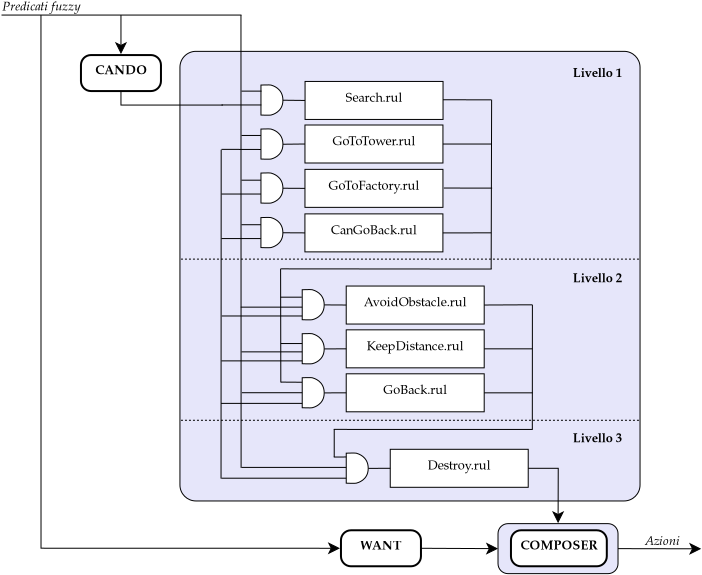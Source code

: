 <?xml version="1.0" encoding="UTF-8"?>
<dia:diagram xmlns:dia="http://www.lysator.liu.se/~alla/dia/">
  <dia:layer name="Background" visible="true" active="true">
    <dia:object type="Standard - Box" version="0" id="O0">
      <dia:attribute name="obj_pos">
        <dia:point val="29.853,34.429"/>
      </dia:attribute>
      <dia:attribute name="obj_bb">
        <dia:rectangle val="29.828,34.404;35.878,36.954"/>
      </dia:attribute>
      <dia:attribute name="elem_corner">
        <dia:point val="29.853,34.429"/>
      </dia:attribute>
      <dia:attribute name="elem_width">
        <dia:real val="6"/>
      </dia:attribute>
      <dia:attribute name="elem_height">
        <dia:real val="2.5"/>
      </dia:attribute>
      <dia:attribute name="border_width">
        <dia:real val="0.05"/>
      </dia:attribute>
      <dia:attribute name="inner_color">
        <dia:color val="#e6e6fa"/>
      </dia:attribute>
      <dia:attribute name="show_background">
        <dia:boolean val="true"/>
      </dia:attribute>
      <dia:attribute name="corner_radius">
        <dia:real val="0.5"/>
      </dia:attribute>
    </dia:object>
    <dia:object type="Standard - Box" version="0" id="O1">
      <dia:attribute name="obj_pos">
        <dia:point val="13.949,10.814"/>
      </dia:attribute>
      <dia:attribute name="obj_bb">
        <dia:rectangle val="13.924,10.789;36.98,33.32"/>
      </dia:attribute>
      <dia:attribute name="elem_corner">
        <dia:point val="13.949,10.814"/>
      </dia:attribute>
      <dia:attribute name="elem_width">
        <dia:real val="23.005"/>
      </dia:attribute>
      <dia:attribute name="elem_height">
        <dia:real val="22.481"/>
      </dia:attribute>
      <dia:attribute name="border_width">
        <dia:real val="0.05"/>
      </dia:attribute>
      <dia:attribute name="inner_color">
        <dia:color val="#e6e6fa"/>
      </dia:attribute>
      <dia:attribute name="show_background">
        <dia:boolean val="true"/>
      </dia:attribute>
      <dia:attribute name="corner_radius">
        <dia:real val="0.8"/>
      </dia:attribute>
    </dia:object>
    <dia:object type="UML - State" version="0" id="O2">
      <dia:attribute name="obj_pos">
        <dia:point val="9,11"/>
      </dia:attribute>
      <dia:attribute name="obj_bb">
        <dia:rectangle val="8.95,10.95;13.05,12.85"/>
      </dia:attribute>
      <dia:attribute name="meta">
        <dia:composite type="dict"/>
      </dia:attribute>
      <dia:attribute name="elem_corner">
        <dia:point val="9,11"/>
      </dia:attribute>
      <dia:attribute name="elem_width">
        <dia:real val="4"/>
      </dia:attribute>
      <dia:attribute name="elem_height">
        <dia:real val="1.8"/>
      </dia:attribute>
      <dia:attribute name="line_colour">
        <dia:color val="#000000"/>
      </dia:attribute>
      <dia:attribute name="fill_colour">
        <dia:color val="#ffffff"/>
      </dia:attribute>
      <dia:attribute name="text">
        <dia:composite type="text">
          <dia:attribute name="string">
            <dia:string>#CANDO#</dia:string>
          </dia:attribute>
          <dia:attribute name="font">
            <dia:font family="URW Palladio L" style="80" name="Courier"/>
          </dia:attribute>
          <dia:attribute name="height">
            <dia:real val="0.8"/>
          </dia:attribute>
          <dia:attribute name="pos">
            <dia:point val="11,12.137"/>
          </dia:attribute>
          <dia:attribute name="color">
            <dia:color val="#000000"/>
          </dia:attribute>
          <dia:attribute name="alignment">
            <dia:enum val="1"/>
          </dia:attribute>
        </dia:composite>
      </dia:attribute>
      <dia:attribute name="entry_action">
        <dia:string>##</dia:string>
      </dia:attribute>
      <dia:attribute name="do_action">
        <dia:string>##</dia:string>
      </dia:attribute>
      <dia:attribute name="exit_action">
        <dia:string>##</dia:string>
      </dia:attribute>
    </dia:object>
    <dia:object type="UML - State" version="0" id="O3">
      <dia:attribute name="obj_pos">
        <dia:point val="22,34.761"/>
      </dia:attribute>
      <dia:attribute name="obj_bb">
        <dia:rectangle val="21.95,34.711;26.05,36.611"/>
      </dia:attribute>
      <dia:attribute name="meta">
        <dia:composite type="dict"/>
      </dia:attribute>
      <dia:attribute name="elem_corner">
        <dia:point val="22,34.761"/>
      </dia:attribute>
      <dia:attribute name="elem_width">
        <dia:real val="4"/>
      </dia:attribute>
      <dia:attribute name="elem_height">
        <dia:real val="1.8"/>
      </dia:attribute>
      <dia:attribute name="line_colour">
        <dia:color val="#000000"/>
      </dia:attribute>
      <dia:attribute name="fill_colour">
        <dia:color val="#ffffff"/>
      </dia:attribute>
      <dia:attribute name="text">
        <dia:composite type="text">
          <dia:attribute name="string">
            <dia:string>#WANT#</dia:string>
          </dia:attribute>
          <dia:attribute name="font">
            <dia:font family="URW Palladio L" style="80" name="Courier"/>
          </dia:attribute>
          <dia:attribute name="height">
            <dia:real val="0.8"/>
          </dia:attribute>
          <dia:attribute name="pos">
            <dia:point val="24,35.898"/>
          </dia:attribute>
          <dia:attribute name="color">
            <dia:color val="#000000"/>
          </dia:attribute>
          <dia:attribute name="alignment">
            <dia:enum val="1"/>
          </dia:attribute>
        </dia:composite>
      </dia:attribute>
      <dia:attribute name="entry_action">
        <dia:string>##</dia:string>
      </dia:attribute>
      <dia:attribute name="do_action">
        <dia:string>##</dia:string>
      </dia:attribute>
      <dia:attribute name="exit_action">
        <dia:string>##</dia:string>
      </dia:attribute>
    </dia:object>
    <dia:object type="Standard - Text" version="1" id="O4">
      <dia:attribute name="obj_pos">
        <dia:point val="17.9,4.25"/>
      </dia:attribute>
      <dia:attribute name="obj_bb">
        <dia:rectangle val="17.9,3.655;17.9,4.4"/>
      </dia:attribute>
      <dia:attribute name="text">
        <dia:composite type="text">
          <dia:attribute name="string">
            <dia:string>##</dia:string>
          </dia:attribute>
          <dia:attribute name="font">
            <dia:font family="sans" style="0" name="Helvetica"/>
          </dia:attribute>
          <dia:attribute name="height">
            <dia:real val="0.8"/>
          </dia:attribute>
          <dia:attribute name="pos">
            <dia:point val="17.9,4.25"/>
          </dia:attribute>
          <dia:attribute name="color">
            <dia:color val="#000000"/>
          </dia:attribute>
          <dia:attribute name="alignment">
            <dia:enum val="0"/>
          </dia:attribute>
        </dia:composite>
      </dia:attribute>
      <dia:attribute name="valign">
        <dia:enum val="3"/>
      </dia:attribute>
    </dia:object>
    <dia:object type="Flowchart - Box" version="0" id="O5">
      <dia:attribute name="obj_pos">
        <dia:point val="20.205,12.319"/>
      </dia:attribute>
      <dia:attribute name="obj_bb">
        <dia:rectangle val="20.18,12.294;27.128,14.244"/>
      </dia:attribute>
      <dia:attribute name="elem_corner">
        <dia:point val="20.205,12.319"/>
      </dia:attribute>
      <dia:attribute name="elem_width">
        <dia:real val="6.899"/>
      </dia:attribute>
      <dia:attribute name="elem_height">
        <dia:real val="1.9"/>
      </dia:attribute>
      <dia:attribute name="border_width">
        <dia:real val="0.05"/>
      </dia:attribute>
      <dia:attribute name="show_background">
        <dia:boolean val="true"/>
      </dia:attribute>
      <dia:attribute name="padding">
        <dia:real val="0.5"/>
      </dia:attribute>
      <dia:attribute name="text">
        <dia:composite type="text">
          <dia:attribute name="string">
            <dia:string>#Search.rul#</dia:string>
          </dia:attribute>
          <dia:attribute name="font">
            <dia:font family="URW Palladio L" style="48" name="Courier"/>
          </dia:attribute>
          <dia:attribute name="height">
            <dia:real val="0.8"/>
          </dia:attribute>
          <dia:attribute name="pos">
            <dia:point val="23.654,13.506"/>
          </dia:attribute>
          <dia:attribute name="color">
            <dia:color val="#000000"/>
          </dia:attribute>
          <dia:attribute name="alignment">
            <dia:enum val="1"/>
          </dia:attribute>
        </dia:composite>
      </dia:attribute>
    </dia:object>
    <dia:object type="Flowchart - Box" version="0" id="O6">
      <dia:attribute name="obj_pos">
        <dia:point val="20.2,16.715"/>
      </dia:attribute>
      <dia:attribute name="obj_bb">
        <dia:rectangle val="20.175,16.69;27.124,18.64"/>
      </dia:attribute>
      <dia:attribute name="elem_corner">
        <dia:point val="20.2,16.715"/>
      </dia:attribute>
      <dia:attribute name="elem_width">
        <dia:real val="6.899"/>
      </dia:attribute>
      <dia:attribute name="elem_height">
        <dia:real val="1.9"/>
      </dia:attribute>
      <dia:attribute name="border_width">
        <dia:real val="0.05"/>
      </dia:attribute>
      <dia:attribute name="show_background">
        <dia:boolean val="true"/>
      </dia:attribute>
      <dia:attribute name="padding">
        <dia:real val="0.5"/>
      </dia:attribute>
      <dia:attribute name="text">
        <dia:composite type="text">
          <dia:attribute name="string">
            <dia:string>#GoToFactory.rul#</dia:string>
          </dia:attribute>
          <dia:attribute name="font">
            <dia:font family="URW Palladio L" style="48" name="Courier"/>
          </dia:attribute>
          <dia:attribute name="height">
            <dia:real val="0.8"/>
          </dia:attribute>
          <dia:attribute name="pos">
            <dia:point val="23.649,17.902"/>
          </dia:attribute>
          <dia:attribute name="color">
            <dia:color val="#000000"/>
          </dia:attribute>
          <dia:attribute name="alignment">
            <dia:enum val="1"/>
          </dia:attribute>
        </dia:composite>
      </dia:attribute>
    </dia:object>
    <dia:object type="Flowchart - Box" version="0" id="O7">
      <dia:attribute name="obj_pos">
        <dia:point val="20.2,14.497"/>
      </dia:attribute>
      <dia:attribute name="obj_bb">
        <dia:rectangle val="20.175,14.472;27.124,16.422"/>
      </dia:attribute>
      <dia:attribute name="elem_corner">
        <dia:point val="20.2,14.497"/>
      </dia:attribute>
      <dia:attribute name="elem_width">
        <dia:real val="6.899"/>
      </dia:attribute>
      <dia:attribute name="elem_height">
        <dia:real val="1.9"/>
      </dia:attribute>
      <dia:attribute name="border_width">
        <dia:real val="0.05"/>
      </dia:attribute>
      <dia:attribute name="show_background">
        <dia:boolean val="true"/>
      </dia:attribute>
      <dia:attribute name="padding">
        <dia:real val="0.5"/>
      </dia:attribute>
      <dia:attribute name="text">
        <dia:composite type="text">
          <dia:attribute name="string">
            <dia:string>#GoToTower.rul#</dia:string>
          </dia:attribute>
          <dia:attribute name="font">
            <dia:font family="URW Palladio L" style="48" name="Courier"/>
          </dia:attribute>
          <dia:attribute name="height">
            <dia:real val="0.8"/>
          </dia:attribute>
          <dia:attribute name="pos">
            <dia:point val="23.649,15.685"/>
          </dia:attribute>
          <dia:attribute name="color">
            <dia:color val="#000000"/>
          </dia:attribute>
          <dia:attribute name="alignment">
            <dia:enum val="1"/>
          </dia:attribute>
        </dia:composite>
      </dia:attribute>
    </dia:object>
    <dia:object type="Flowchart - Box" version="0" id="O8">
      <dia:attribute name="obj_pos">
        <dia:point val="22.263,22.549"/>
      </dia:attribute>
      <dia:attribute name="obj_bb">
        <dia:rectangle val="22.238,22.523;29.187,24.474"/>
      </dia:attribute>
      <dia:attribute name="elem_corner">
        <dia:point val="22.263,22.549"/>
      </dia:attribute>
      <dia:attribute name="elem_width">
        <dia:real val="6.899"/>
      </dia:attribute>
      <dia:attribute name="elem_height">
        <dia:real val="1.9"/>
      </dia:attribute>
      <dia:attribute name="border_width">
        <dia:real val="0.05"/>
      </dia:attribute>
      <dia:attribute name="show_background">
        <dia:boolean val="true"/>
      </dia:attribute>
      <dia:attribute name="padding">
        <dia:real val="0.5"/>
      </dia:attribute>
      <dia:attribute name="text">
        <dia:composite type="text">
          <dia:attribute name="string">
            <dia:string>#AvoidObstacle.rul#</dia:string>
          </dia:attribute>
          <dia:attribute name="font">
            <dia:font family="URW Palladio L" style="48" name="Courier"/>
          </dia:attribute>
          <dia:attribute name="height">
            <dia:real val="0.8"/>
          </dia:attribute>
          <dia:attribute name="pos">
            <dia:point val="25.713,23.736"/>
          </dia:attribute>
          <dia:attribute name="color">
            <dia:color val="#000000"/>
          </dia:attribute>
          <dia:attribute name="alignment">
            <dia:enum val="1"/>
          </dia:attribute>
        </dia:composite>
      </dia:attribute>
    </dia:object>
    <dia:object type="Flowchart - Box" version="0" id="O9">
      <dia:attribute name="obj_pos">
        <dia:point val="22.263,24.739"/>
      </dia:attribute>
      <dia:attribute name="obj_bb">
        <dia:rectangle val="22.238,24.714;29.187,26.664"/>
      </dia:attribute>
      <dia:attribute name="elem_corner">
        <dia:point val="22.263,24.739"/>
      </dia:attribute>
      <dia:attribute name="elem_width">
        <dia:real val="6.899"/>
      </dia:attribute>
      <dia:attribute name="elem_height">
        <dia:real val="1.9"/>
      </dia:attribute>
      <dia:attribute name="border_width">
        <dia:real val="0.05"/>
      </dia:attribute>
      <dia:attribute name="show_background">
        <dia:boolean val="true"/>
      </dia:attribute>
      <dia:attribute name="padding">
        <dia:real val="0.5"/>
      </dia:attribute>
      <dia:attribute name="text">
        <dia:composite type="text">
          <dia:attribute name="string">
            <dia:string>#KeepDistance.rul#</dia:string>
          </dia:attribute>
          <dia:attribute name="font">
            <dia:font family="URW Palladio L" style="48" name="Courier"/>
          </dia:attribute>
          <dia:attribute name="height">
            <dia:real val="0.8"/>
          </dia:attribute>
          <dia:attribute name="pos">
            <dia:point val="25.713,25.926"/>
          </dia:attribute>
          <dia:attribute name="color">
            <dia:color val="#000000"/>
          </dia:attribute>
          <dia:attribute name="alignment">
            <dia:enum val="1"/>
          </dia:attribute>
        </dia:composite>
      </dia:attribute>
    </dia:object>
    <dia:object type="Flowchart - Box" version="0" id="O10">
      <dia:attribute name="obj_pos">
        <dia:point val="22.263,26.937"/>
      </dia:attribute>
      <dia:attribute name="obj_bb">
        <dia:rectangle val="22.238,26.912;29.187,28.862"/>
      </dia:attribute>
      <dia:attribute name="elem_corner">
        <dia:point val="22.263,26.937"/>
      </dia:attribute>
      <dia:attribute name="elem_width">
        <dia:real val="6.899"/>
      </dia:attribute>
      <dia:attribute name="elem_height">
        <dia:real val="1.9"/>
      </dia:attribute>
      <dia:attribute name="border_width">
        <dia:real val="0.05"/>
      </dia:attribute>
      <dia:attribute name="show_background">
        <dia:boolean val="true"/>
      </dia:attribute>
      <dia:attribute name="padding">
        <dia:real val="0.5"/>
      </dia:attribute>
      <dia:attribute name="text">
        <dia:composite type="text">
          <dia:attribute name="string">
            <dia:string>#GoBack.rul#</dia:string>
          </dia:attribute>
          <dia:attribute name="font">
            <dia:font family="URW Palladio L" style="48" name="Courier"/>
          </dia:attribute>
          <dia:attribute name="height">
            <dia:real val="0.8"/>
          </dia:attribute>
          <dia:attribute name="pos">
            <dia:point val="25.713,28.125"/>
          </dia:attribute>
          <dia:attribute name="color">
            <dia:color val="#000000"/>
          </dia:attribute>
          <dia:attribute name="alignment">
            <dia:enum val="1"/>
          </dia:attribute>
        </dia:composite>
      </dia:attribute>
    </dia:object>
    <dia:object type="Flowchart - Box" version="0" id="O11">
      <dia:attribute name="obj_pos">
        <dia:point val="24.464,30.712"/>
      </dia:attribute>
      <dia:attribute name="obj_bb">
        <dia:rectangle val="24.439,30.687;31.388,32.637"/>
      </dia:attribute>
      <dia:attribute name="elem_corner">
        <dia:point val="24.464,30.712"/>
      </dia:attribute>
      <dia:attribute name="elem_width">
        <dia:real val="6.899"/>
      </dia:attribute>
      <dia:attribute name="elem_height">
        <dia:real val="1.9"/>
      </dia:attribute>
      <dia:attribute name="border_width">
        <dia:real val="0.05"/>
      </dia:attribute>
      <dia:attribute name="show_background">
        <dia:boolean val="true"/>
      </dia:attribute>
      <dia:attribute name="padding">
        <dia:real val="0.5"/>
      </dia:attribute>
      <dia:attribute name="text">
        <dia:composite type="text">
          <dia:attribute name="string">
            <dia:string>#Destroy.rul#</dia:string>
          </dia:attribute>
          <dia:attribute name="font">
            <dia:font family="URW Palladio L" style="48" name="Courier"/>
          </dia:attribute>
          <dia:attribute name="height">
            <dia:real val="0.8"/>
          </dia:attribute>
          <dia:attribute name="pos">
            <dia:point val="27.913,31.9"/>
          </dia:attribute>
          <dia:attribute name="color">
            <dia:color val="#000000"/>
          </dia:attribute>
          <dia:attribute name="alignment">
            <dia:enum val="1"/>
          </dia:attribute>
        </dia:composite>
      </dia:attribute>
    </dia:object>
    <dia:object type="Standard - Beziergon" version="0" id="O12">
      <dia:attribute name="obj_pos">
        <dia:point val="18,14"/>
      </dia:attribute>
      <dia:attribute name="obj_bb">
        <dia:rectangle val="18,12.468;19.123,14.032"/>
      </dia:attribute>
      <dia:attribute name="bez_points">
        <dia:point val="18,14"/>
        <dia:point val="18,14"/>
        <dia:point val="18.441,14.016"/>
        <dia:point val="18.5,14"/>
        <dia:point val="18.559,13.984"/>
        <dia:point val="19.098,13.858"/>
        <dia:point val="19.098,13.258"/>
        <dia:point val="19.098,12.659"/>
        <dia:point val="18.581,12.525"/>
        <dia:point val="18.5,12.5"/>
        <dia:point val="18.45,12.485"/>
        <dia:point val="18,12.5"/>
        <dia:point val="18,12.5"/>
        <dia:point val="18,12.5"/>
        <dia:point val="18,14"/>
      </dia:attribute>
      <dia:attribute name="corner_types">
        <dia:enum val="36422528"/>
        <dia:enum val="0"/>
        <dia:enum val="0"/>
        <dia:enum val="1"/>
        <dia:enum val="0"/>
        <dia:enum val="0"/>
      </dia:attribute>
      <dia:attribute name="line_width">
        <dia:real val="0.05"/>
      </dia:attribute>
      <dia:attribute name="show_background">
        <dia:boolean val="true"/>
      </dia:attribute>
    </dia:object>
    <dia:object type="Standard - Line" version="0" id="O13">
      <dia:attribute name="obj_pos">
        <dia:point val="19.098,13.258"/>
      </dia:attribute>
      <dia:attribute name="obj_bb">
        <dia:rectangle val="19.073,13.233;20.23,13.294"/>
      </dia:attribute>
      <dia:attribute name="conn_endpoints">
        <dia:point val="19.098,13.258"/>
        <dia:point val="20.205,13.269"/>
      </dia:attribute>
      <dia:attribute name="numcp">
        <dia:int val="1"/>
      </dia:attribute>
      <dia:attribute name="line_width">
        <dia:real val="0.05"/>
      </dia:attribute>
      <dia:connections>
        <dia:connection handle="0" to="O12" connection="4"/>
        <dia:connection handle="1" to="O5" connection="7"/>
      </dia:connections>
    </dia:object>
    <dia:object type="Standard - Line" version="0" id="O14">
      <dia:attribute name="obj_pos">
        <dia:point val="19.098,15.459"/>
      </dia:attribute>
      <dia:attribute name="obj_bb">
        <dia:rectangle val="19.073,15.422;20.225,15.484"/>
      </dia:attribute>
      <dia:attribute name="conn_endpoints">
        <dia:point val="19.098,15.459"/>
        <dia:point val="20.2,15.447"/>
      </dia:attribute>
      <dia:attribute name="numcp">
        <dia:int val="1"/>
      </dia:attribute>
      <dia:attribute name="line_width">
        <dia:real val="0.05"/>
      </dia:attribute>
      <dia:connections>
        <dia:connection handle="0" to="O54" connection="4"/>
        <dia:connection handle="1" to="O7" connection="7"/>
      </dia:connections>
    </dia:object>
    <dia:object type="Standard - Line" version="0" id="O15">
      <dia:attribute name="obj_pos">
        <dia:point val="19.098,17.659"/>
      </dia:attribute>
      <dia:attribute name="obj_bb">
        <dia:rectangle val="19.073,17.633;20.225,17.69"/>
      </dia:attribute>
      <dia:attribute name="conn_endpoints">
        <dia:point val="19.098,17.659"/>
        <dia:point val="20.2,17.665"/>
      </dia:attribute>
      <dia:attribute name="numcp">
        <dia:int val="1"/>
      </dia:attribute>
      <dia:attribute name="line_width">
        <dia:real val="0.05"/>
      </dia:attribute>
      <dia:connections>
        <dia:connection handle="0" to="O55" connection="4"/>
        <dia:connection handle="1" to="O6" connection="7"/>
      </dia:connections>
    </dia:object>
    <dia:object type="Standard - Line" version="0" id="O16">
      <dia:attribute name="obj_pos">
        <dia:point val="21.162,23.492"/>
      </dia:attribute>
      <dia:attribute name="obj_bb">
        <dia:rectangle val="21.137,23.467;22.288,23.524"/>
      </dia:attribute>
      <dia:attribute name="conn_endpoints">
        <dia:point val="21.162,23.492"/>
        <dia:point val="22.263,23.498"/>
      </dia:attribute>
      <dia:attribute name="numcp">
        <dia:int val="1"/>
      </dia:attribute>
      <dia:attribute name="line_width">
        <dia:real val="0.05"/>
      </dia:attribute>
      <dia:connections>
        <dia:connection handle="0" to="O57" connection="4"/>
        <dia:connection handle="1" to="O8" connection="7"/>
      </dia:connections>
    </dia:object>
    <dia:object type="Standard - Line" version="0" id="O17">
      <dia:attribute name="obj_pos">
        <dia:point val="21.162,25.692"/>
      </dia:attribute>
      <dia:attribute name="obj_bb">
        <dia:rectangle val="21.137,25.664;22.288,25.717"/>
      </dia:attribute>
      <dia:attribute name="conn_endpoints">
        <dia:point val="21.162,25.692"/>
        <dia:point val="22.263,25.689"/>
      </dia:attribute>
      <dia:attribute name="numcp">
        <dia:int val="1"/>
      </dia:attribute>
      <dia:attribute name="line_width">
        <dia:real val="0.05"/>
      </dia:attribute>
      <dia:connections>
        <dia:connection handle="0" to="O59" connection="4"/>
        <dia:connection handle="1" to="O9" connection="7"/>
      </dia:connections>
    </dia:object>
    <dia:object type="Standard - Line" version="0" id="O18">
      <dia:attribute name="obj_pos">
        <dia:point val="21.162,27.892"/>
      </dia:attribute>
      <dia:attribute name="obj_bb">
        <dia:rectangle val="21.137,27.862;22.288,27.917"/>
      </dia:attribute>
      <dia:attribute name="conn_endpoints">
        <dia:point val="21.162,27.892"/>
        <dia:point val="22.263,27.887"/>
      </dia:attribute>
      <dia:attribute name="numcp">
        <dia:int val="1"/>
      </dia:attribute>
      <dia:attribute name="line_width">
        <dia:real val="0.05"/>
      </dia:attribute>
      <dia:connections>
        <dia:connection handle="0" to="O61" connection="4"/>
        <dia:connection handle="1" to="O10" connection="7"/>
      </dia:connections>
    </dia:object>
    <dia:object type="Standard - Line" version="0" id="O19">
      <dia:attribute name="obj_pos">
        <dia:point val="23.363,31.665"/>
      </dia:attribute>
      <dia:attribute name="obj_bb">
        <dia:rectangle val="23.337,31.637;24.489,31.69"/>
      </dia:attribute>
      <dia:attribute name="conn_endpoints">
        <dia:point val="23.363,31.665"/>
        <dia:point val="24.464,31.662"/>
      </dia:attribute>
      <dia:attribute name="numcp">
        <dia:int val="1"/>
      </dia:attribute>
      <dia:attribute name="line_width">
        <dia:real val="0.05"/>
      </dia:attribute>
      <dia:connections>
        <dia:connection handle="0" to="O63" connection="4"/>
        <dia:connection handle="1" to="O11" connection="7"/>
      </dia:connections>
    </dia:object>
    <dia:object type="Standard - Line" version="0" id="O20">
      <dia:attribute name="obj_pos">
        <dia:point val="29.533,13.224"/>
      </dia:attribute>
      <dia:attribute name="obj_bb">
        <dia:rectangle val="29.485,13.199;29.558,21.726"/>
      </dia:attribute>
      <dia:attribute name="conn_endpoints">
        <dia:point val="29.533,13.224"/>
        <dia:point val="29.51,21.701"/>
      </dia:attribute>
      <dia:attribute name="numcp">
        <dia:int val="1"/>
      </dia:attribute>
      <dia:attribute name="line_width">
        <dia:real val="0.05"/>
      </dia:attribute>
    </dia:object>
    <dia:object type="Standard - Line" version="0" id="O21">
      <dia:attribute name="obj_pos">
        <dia:point val="29.534,21.7"/>
      </dia:attribute>
      <dia:attribute name="obj_bb">
        <dia:rectangle val="18.98,21.665;29.559,21.724"/>
      </dia:attribute>
      <dia:attribute name="conn_endpoints">
        <dia:point val="29.534,21.7"/>
        <dia:point val="19.005,21.69"/>
      </dia:attribute>
      <dia:attribute name="numcp">
        <dia:int val="1"/>
      </dia:attribute>
      <dia:attribute name="line_width">
        <dia:real val="0.05"/>
      </dia:attribute>
    </dia:object>
    <dia:object type="Standard - Line" version="0" id="O22">
      <dia:attribute name="obj_pos">
        <dia:point val="18.982,21.678"/>
      </dia:attribute>
      <dia:attribute name="obj_bb">
        <dia:rectangle val="18.957,21.653;19.018,27.399"/>
      </dia:attribute>
      <dia:attribute name="conn_endpoints">
        <dia:point val="18.982,21.678"/>
        <dia:point val="18.993,27.374"/>
      </dia:attribute>
      <dia:attribute name="numcp">
        <dia:int val="1"/>
      </dia:attribute>
      <dia:attribute name="line_width">
        <dia:real val="0.05"/>
      </dia:attribute>
    </dia:object>
    <dia:object type="Standard - Line" version="0" id="O23">
      <dia:attribute name="obj_pos">
        <dia:point val="27.103,13.236"/>
      </dia:attribute>
      <dia:attribute name="obj_bb">
        <dia:rectangle val="27.078,13.211;29.53,13.263"/>
      </dia:attribute>
      <dia:attribute name="conn_endpoints">
        <dia:point val="27.103,13.236"/>
        <dia:point val="29.505,13.238"/>
      </dia:attribute>
      <dia:attribute name="numcp">
        <dia:int val="1"/>
      </dia:attribute>
      <dia:attribute name="line_width">
        <dia:real val="0.05"/>
      </dia:attribute>
      <dia:connections>
        <dia:connection handle="0" to="O5" connection="8"/>
      </dia:connections>
    </dia:object>
    <dia:object type="Standard - Line" version="0" id="O24">
      <dia:attribute name="obj_pos">
        <dia:point val="27.099,15.447"/>
      </dia:attribute>
      <dia:attribute name="obj_bb">
        <dia:rectangle val="27.074,15.422;29.55,15.473"/>
      </dia:attribute>
      <dia:attribute name="conn_endpoints">
        <dia:point val="27.099,15.447"/>
        <dia:point val="29.525,15.448"/>
      </dia:attribute>
      <dia:attribute name="numcp">
        <dia:int val="1"/>
      </dia:attribute>
      <dia:attribute name="line_width">
        <dia:real val="0.05"/>
      </dia:attribute>
      <dia:connections>
        <dia:connection handle="0" to="O7" connection="8"/>
      </dia:connections>
    </dia:object>
    <dia:object type="Standard - Line" version="0" id="O25">
      <dia:attribute name="obj_pos">
        <dia:point val="27.144,17.649"/>
      </dia:attribute>
      <dia:attribute name="obj_bb">
        <dia:rectangle val="27.119,17.624;29.583,17.678"/>
      </dia:attribute>
      <dia:attribute name="conn_endpoints">
        <dia:point val="27.144,17.649"/>
        <dia:point val="29.558,17.653"/>
      </dia:attribute>
      <dia:attribute name="numcp">
        <dia:int val="1"/>
      </dia:attribute>
      <dia:attribute name="line_width">
        <dia:real val="0.05"/>
      </dia:attribute>
    </dia:object>
    <dia:object type="Standard - Line" version="0" id="O26">
      <dia:attribute name="obj_pos">
        <dia:point val="18.979,23.106"/>
      </dia:attribute>
      <dia:attribute name="obj_bb">
        <dia:rectangle val="18.954,23.081;20.067,23.131"/>
      </dia:attribute>
      <dia:attribute name="conn_endpoints">
        <dia:point val="18.979,23.106"/>
        <dia:point val="20.042,23.106"/>
      </dia:attribute>
      <dia:attribute name="numcp">
        <dia:int val="1"/>
      </dia:attribute>
      <dia:attribute name="line_width">
        <dia:real val="0.05"/>
      </dia:attribute>
    </dia:object>
    <dia:object type="Standard - Line" version="0" id="O27">
      <dia:attribute name="obj_pos">
        <dia:point val="18.992,25.424"/>
      </dia:attribute>
      <dia:attribute name="obj_bb">
        <dia:rectangle val="18.968,25.399;20.149,25.449"/>
      </dia:attribute>
      <dia:attribute name="conn_endpoints">
        <dia:point val="18.992,25.424"/>
        <dia:point val="20.124,25.424"/>
      </dia:attribute>
      <dia:attribute name="numcp">
        <dia:int val="1"/>
      </dia:attribute>
      <dia:attribute name="line_width">
        <dia:real val="0.05"/>
      </dia:attribute>
    </dia:object>
    <dia:object type="Standard - Line" version="0" id="O28">
      <dia:attribute name="obj_pos">
        <dia:point val="19.001,27.352"/>
      </dia:attribute>
      <dia:attribute name="obj_bb">
        <dia:rectangle val="18.976,27.326;20.096,27.385"/>
      </dia:attribute>
      <dia:attribute name="conn_endpoints">
        <dia:point val="19.001,27.352"/>
        <dia:point val="20.07,27.359"/>
      </dia:attribute>
      <dia:attribute name="numcp">
        <dia:int val="1"/>
      </dia:attribute>
      <dia:attribute name="line_width">
        <dia:real val="0.05"/>
      </dia:attribute>
    </dia:object>
    <dia:object type="Standard - Line" version="0" id="O29">
      <dia:attribute name="obj_pos">
        <dia:point val="17,9"/>
      </dia:attribute>
      <dia:attribute name="obj_bb">
        <dia:rectangle val="16.975,8.975;17.032,31.668"/>
      </dia:attribute>
      <dia:attribute name="conn_endpoints">
        <dia:point val="17,9"/>
        <dia:point val="17.007,31.642"/>
      </dia:attribute>
      <dia:attribute name="numcp">
        <dia:int val="1"/>
      </dia:attribute>
      <dia:attribute name="line_width">
        <dia:real val="0.05"/>
      </dia:attribute>
    </dia:object>
    <dia:object type="Standard - Line" version="0" id="O30">
      <dia:attribute name="obj_pos">
        <dia:point val="17.026,12.803"/>
      </dia:attribute>
      <dia:attribute name="obj_bb">
        <dia:rectangle val="17.001,12.778;18.054,12.828"/>
      </dia:attribute>
      <dia:attribute name="conn_endpoints">
        <dia:point val="17.026,12.803"/>
        <dia:point val="18.029,12.803"/>
      </dia:attribute>
      <dia:attribute name="numcp">
        <dia:int val="1"/>
      </dia:attribute>
      <dia:attribute name="line_width">
        <dia:real val="0.05"/>
      </dia:attribute>
    </dia:object>
    <dia:object type="Standard - Line" version="0" id="O31">
      <dia:attribute name="obj_pos">
        <dia:point val="17.026,15.02"/>
      </dia:attribute>
      <dia:attribute name="obj_bb">
        <dia:rectangle val="17.001,14.995;18.131,15.045"/>
      </dia:attribute>
      <dia:attribute name="conn_endpoints">
        <dia:point val="17.026,15.02"/>
        <dia:point val="18.106,15.02"/>
      </dia:attribute>
      <dia:attribute name="numcp">
        <dia:int val="1"/>
      </dia:attribute>
      <dia:attribute name="line_width">
        <dia:real val="0.05"/>
      </dia:attribute>
    </dia:object>
    <dia:object type="Standard - Line" version="0" id="O32">
      <dia:attribute name="obj_pos">
        <dia:point val="17.026,17.256"/>
      </dia:attribute>
      <dia:attribute name="obj_bb">
        <dia:rectangle val="17.001,17.231;18.266,17.281"/>
      </dia:attribute>
      <dia:attribute name="conn_endpoints">
        <dia:point val="17.026,17.256"/>
        <dia:point val="18.241,17.256"/>
      </dia:attribute>
      <dia:attribute name="numcp">
        <dia:int val="1"/>
      </dia:attribute>
      <dia:attribute name="line_width">
        <dia:real val="0.05"/>
      </dia:attribute>
    </dia:object>
    <dia:object type="Standard - Line" version="0" id="O33">
      <dia:attribute name="obj_pos">
        <dia:point val="16.988,23.604"/>
      </dia:attribute>
      <dia:attribute name="obj_bb">
        <dia:rectangle val="16.963,23.579;20.425,23.629"/>
      </dia:attribute>
      <dia:attribute name="conn_endpoints">
        <dia:point val="16.988,23.604"/>
        <dia:point val="20.4,23.604"/>
      </dia:attribute>
      <dia:attribute name="numcp">
        <dia:int val="1"/>
      </dia:attribute>
      <dia:attribute name="line_width">
        <dia:real val="0.05"/>
      </dia:attribute>
    </dia:object>
    <dia:object type="Standard - Line" version="0" id="O34">
      <dia:attribute name="obj_pos">
        <dia:point val="17.026,25.84"/>
      </dia:attribute>
      <dia:attribute name="obj_bb">
        <dia:rectangle val="17.001,25.815;20.271,25.865"/>
      </dia:attribute>
      <dia:attribute name="conn_endpoints">
        <dia:point val="17.026,25.84"/>
        <dia:point val="20.246,25.84"/>
      </dia:attribute>
      <dia:attribute name="numcp">
        <dia:int val="1"/>
      </dia:attribute>
      <dia:attribute name="line_width">
        <dia:real val="0.05"/>
      </dia:attribute>
    </dia:object>
    <dia:object type="Standard - Line" version="0" id="O35">
      <dia:attribute name="obj_pos">
        <dia:point val="17.046,27.883"/>
      </dia:attribute>
      <dia:attribute name="obj_bb">
        <dia:rectangle val="17.021,27.858;20.251,27.908"/>
      </dia:attribute>
      <dia:attribute name="conn_endpoints">
        <dia:point val="17.046,27.883"/>
        <dia:point val="20.226,27.883"/>
      </dia:attribute>
      <dia:attribute name="numcp">
        <dia:int val="1"/>
      </dia:attribute>
      <dia:attribute name="line_width">
        <dia:real val="0.05"/>
      </dia:attribute>
    </dia:object>
    <dia:object type="Standard - Line" version="0" id="O36">
      <dia:attribute name="obj_pos">
        <dia:point val="17.026,31.617"/>
      </dia:attribute>
      <dia:attribute name="obj_bb">
        <dia:rectangle val="17.001,31.592;22.333,31.642"/>
      </dia:attribute>
      <dia:attribute name="conn_endpoints">
        <dia:point val="17.026,31.617"/>
        <dia:point val="22.308,31.617"/>
      </dia:attribute>
      <dia:attribute name="numcp">
        <dia:int val="1"/>
      </dia:attribute>
      <dia:attribute name="line_width">
        <dia:real val="0.05"/>
      </dia:attribute>
    </dia:object>
    <dia:object type="Standard - Line" version="0" id="O37">
      <dia:attribute name="obj_pos">
        <dia:point val="31.572,23.477"/>
      </dia:attribute>
      <dia:attribute name="obj_bb">
        <dia:rectangle val="31.543,23.452;31.597,29.766"/>
      </dia:attribute>
      <dia:attribute name="conn_endpoints">
        <dia:point val="31.572,23.477"/>
        <dia:point val="31.568,29.741"/>
      </dia:attribute>
      <dia:attribute name="numcp">
        <dia:int val="1"/>
      </dia:attribute>
      <dia:attribute name="line_width">
        <dia:real val="0.05"/>
      </dia:attribute>
    </dia:object>
    <dia:object type="Standard - Line" version="0" id="O38">
      <dia:attribute name="obj_pos">
        <dia:point val="29.162,23.498"/>
      </dia:attribute>
      <dia:attribute name="obj_bb">
        <dia:rectangle val="29.137,23.462;31.576,23.524"/>
      </dia:attribute>
      <dia:attribute name="conn_endpoints">
        <dia:point val="29.162,23.498"/>
        <dia:point val="31.551,23.487"/>
      </dia:attribute>
      <dia:attribute name="numcp">
        <dia:int val="1"/>
      </dia:attribute>
      <dia:attribute name="line_width">
        <dia:real val="0.05"/>
      </dia:attribute>
      <dia:connections>
        <dia:connection handle="0" to="O8" connection="8"/>
      </dia:connections>
    </dia:object>
    <dia:object type="Standard - Line" version="0" id="O39">
      <dia:attribute name="obj_pos">
        <dia:point val="29.162,25.689"/>
      </dia:attribute>
      <dia:attribute name="obj_bb">
        <dia:rectangle val="29.137,25.662;31.599,25.714"/>
      </dia:attribute>
      <dia:attribute name="conn_endpoints">
        <dia:point val="29.162,25.689"/>
        <dia:point val="31.574,25.687"/>
      </dia:attribute>
      <dia:attribute name="numcp">
        <dia:int val="1"/>
      </dia:attribute>
      <dia:attribute name="line_width">
        <dia:real val="0.05"/>
      </dia:attribute>
      <dia:connections>
        <dia:connection handle="0" to="O9" connection="8"/>
      </dia:connections>
    </dia:object>
    <dia:object type="Standard - Line" version="0" id="O40">
      <dia:attribute name="obj_pos">
        <dia:point val="29.162,27.887"/>
      </dia:attribute>
      <dia:attribute name="obj_bb">
        <dia:rectangle val="29.137,27.862;31.61,27.913"/>
      </dia:attribute>
      <dia:attribute name="conn_endpoints">
        <dia:point val="29.162,27.887"/>
        <dia:point val="31.585,27.888"/>
      </dia:attribute>
      <dia:attribute name="numcp">
        <dia:int val="1"/>
      </dia:attribute>
      <dia:attribute name="line_width">
        <dia:real val="0.05"/>
      </dia:attribute>
      <dia:connections>
        <dia:connection handle="0" to="O10" connection="8"/>
      </dia:connections>
    </dia:object>
    <dia:object type="Standard - Line" version="0" id="O41">
      <dia:attribute name="obj_pos">
        <dia:point val="31.562,29.718"/>
      </dia:attribute>
      <dia:attribute name="obj_bb">
        <dia:rectangle val="21.618,29.692;31.587,29.743"/>
      </dia:attribute>
      <dia:attribute name="conn_endpoints">
        <dia:point val="31.562,29.718"/>
        <dia:point val="21.643,29.717"/>
      </dia:attribute>
      <dia:attribute name="numcp">
        <dia:int val="1"/>
      </dia:attribute>
      <dia:attribute name="line_width">
        <dia:real val="0.05"/>
      </dia:attribute>
    </dia:object>
    <dia:object type="Standard - Line" version="0" id="O42">
      <dia:attribute name="obj_pos">
        <dia:point val="21.663,29.7"/>
      </dia:attribute>
      <dia:attribute name="obj_bb">
        <dia:rectangle val="21.639,29.675;21.689,31.125"/>
      </dia:attribute>
      <dia:attribute name="conn_endpoints">
        <dia:point val="21.663,29.7"/>
        <dia:point val="21.663,31.1"/>
      </dia:attribute>
      <dia:attribute name="numcp">
        <dia:int val="1"/>
      </dia:attribute>
      <dia:attribute name="line_width">
        <dia:real val="0.05"/>
      </dia:attribute>
    </dia:object>
    <dia:object type="Standard - Line" version="0" id="O43">
      <dia:attribute name="obj_pos">
        <dia:point val="21.64,31.1"/>
      </dia:attribute>
      <dia:attribute name="obj_bb">
        <dia:rectangle val="21.615,31.071;22.342,31.125"/>
      </dia:attribute>
      <dia:attribute name="conn_endpoints">
        <dia:point val="21.64,31.1"/>
        <dia:point val="22.317,31.096"/>
      </dia:attribute>
      <dia:attribute name="numcp">
        <dia:int val="1"/>
      </dia:attribute>
      <dia:attribute name="line_width">
        <dia:real val="0.05"/>
      </dia:attribute>
    </dia:object>
    <dia:object type="UML - State" version="0" id="O44">
      <dia:attribute name="obj_pos">
        <dia:point val="30.5,34.761"/>
      </dia:attribute>
      <dia:attribute name="obj_bb">
        <dia:rectangle val="30.45,34.711;35.352,36.611"/>
      </dia:attribute>
      <dia:attribute name="meta">
        <dia:composite type="dict"/>
      </dia:attribute>
      <dia:attribute name="elem_corner">
        <dia:point val="30.5,34.761"/>
      </dia:attribute>
      <dia:attribute name="elem_width">
        <dia:real val="4.803"/>
      </dia:attribute>
      <dia:attribute name="elem_height">
        <dia:real val="1.8"/>
      </dia:attribute>
      <dia:attribute name="line_colour">
        <dia:color val="#000000"/>
      </dia:attribute>
      <dia:attribute name="fill_colour">
        <dia:color val="#ffffff"/>
      </dia:attribute>
      <dia:attribute name="text">
        <dia:composite type="text">
          <dia:attribute name="string">
            <dia:string>#COMPOSER#</dia:string>
          </dia:attribute>
          <dia:attribute name="font">
            <dia:font family="URW Palladio L" style="80" name="Courier"/>
          </dia:attribute>
          <dia:attribute name="height">
            <dia:real val="0.8"/>
          </dia:attribute>
          <dia:attribute name="pos">
            <dia:point val="32.901,35.898"/>
          </dia:attribute>
          <dia:attribute name="color">
            <dia:color val="#000000"/>
          </dia:attribute>
          <dia:attribute name="alignment">
            <dia:enum val="1"/>
          </dia:attribute>
        </dia:composite>
      </dia:attribute>
      <dia:attribute name="entry_action">
        <dia:string>##</dia:string>
      </dia:attribute>
      <dia:attribute name="do_action">
        <dia:string>##</dia:string>
      </dia:attribute>
      <dia:attribute name="exit_action">
        <dia:string>##</dia:string>
      </dia:attribute>
    </dia:object>
    <dia:object type="Standard - Line" version="0" id="O45">
      <dia:attribute name="obj_pos">
        <dia:point val="26,35.661"/>
      </dia:attribute>
      <dia:attribute name="obj_bb">
        <dia:rectangle val="25.975,35.371;29.909,35.982"/>
      </dia:attribute>
      <dia:attribute name="conn_endpoints">
        <dia:point val="26,35.661"/>
        <dia:point val="29.853,35.679"/>
      </dia:attribute>
      <dia:attribute name="numcp">
        <dia:int val="1"/>
      </dia:attribute>
      <dia:attribute name="line_width">
        <dia:real val="0.05"/>
      </dia:attribute>
      <dia:attribute name="end_arrow">
        <dia:enum val="22"/>
      </dia:attribute>
      <dia:attribute name="end_arrow_length">
        <dia:real val="0.5"/>
      </dia:attribute>
      <dia:attribute name="end_arrow_width">
        <dia:real val="0.5"/>
      </dia:attribute>
      <dia:connections>
        <dia:connection handle="0" to="O3" connection="4"/>
        <dia:connection handle="1" to="O0" connection="3"/>
      </dia:connections>
    </dia:object>
    <dia:object type="Standard - PolyLine" version="0" id="O46">
      <dia:attribute name="obj_pos">
        <dia:point val="31.363,31.662"/>
      </dia:attribute>
      <dia:attribute name="obj_bb">
        <dia:rectangle val="31.338,31.636;33.16,35.735"/>
      </dia:attribute>
      <dia:attribute name="poly_points">
        <dia:point val="31.363,31.662"/>
        <dia:point val="32.864,31.661"/>
        <dia:point val="32.853,35.679"/>
      </dia:attribute>
      <dia:attribute name="line_width">
        <dia:real val="0.05"/>
      </dia:attribute>
      <dia:attribute name="end_arrow">
        <dia:enum val="22"/>
      </dia:attribute>
      <dia:attribute name="end_arrow_length">
        <dia:real val="0.5"/>
      </dia:attribute>
      <dia:attribute name="end_arrow_width">
        <dia:real val="0.5"/>
      </dia:attribute>
      <dia:connections>
        <dia:connection handle="0" to="O11" connection="8"/>
        <dia:connection handle="2" to="O0" connection="8"/>
      </dia:connections>
    </dia:object>
    <dia:object type="Standard - Line" version="0" id="O47">
      <dia:attribute name="obj_pos">
        <dia:point val="5.027,9"/>
      </dia:attribute>
      <dia:attribute name="obj_bb">
        <dia:rectangle val="5.002,8.975;17.052,9.025"/>
      </dia:attribute>
      <dia:attribute name="conn_endpoints">
        <dia:point val="5.027,9"/>
        <dia:point val="17.026,9"/>
      </dia:attribute>
      <dia:attribute name="numcp">
        <dia:int val="1"/>
      </dia:attribute>
      <dia:attribute name="line_width">
        <dia:real val="0.05"/>
      </dia:attribute>
    </dia:object>
    <dia:object type="Standard - Line" version="0" id="O48">
      <dia:attribute name="obj_pos">
        <dia:point val="11,9"/>
      </dia:attribute>
      <dia:attribute name="obj_bb">
        <dia:rectangle val="10.694,8.975;11.306,11.007"/>
      </dia:attribute>
      <dia:attribute name="conn_endpoints">
        <dia:point val="11,9"/>
        <dia:point val="11,10.951"/>
      </dia:attribute>
      <dia:attribute name="numcp">
        <dia:int val="1"/>
      </dia:attribute>
      <dia:attribute name="line_width">
        <dia:real val="0.05"/>
      </dia:attribute>
      <dia:attribute name="end_arrow">
        <dia:enum val="22"/>
      </dia:attribute>
      <dia:attribute name="end_arrow_length">
        <dia:real val="0.5"/>
      </dia:attribute>
      <dia:attribute name="end_arrow_width">
        <dia:real val="0.5"/>
      </dia:attribute>
      <dia:connections>
        <dia:connection handle="1" to="O2" connection="8"/>
      </dia:connections>
    </dia:object>
    <dia:object type="Standard - Text" version="1" id="O49">
      <dia:attribute name="obj_pos">
        <dia:point val="5.06,8.767"/>
      </dia:attribute>
      <dia:attribute name="obj_bb">
        <dia:rectangle val="5.06,8.122;8.965,8.964"/>
      </dia:attribute>
      <dia:attribute name="text">
        <dia:composite type="text">
          <dia:attribute name="string">
            <dia:string>#Predicati fuzzy#</dia:string>
          </dia:attribute>
          <dia:attribute name="font">
            <dia:font family="URW Palladio L" style="8" name="Courier"/>
          </dia:attribute>
          <dia:attribute name="height">
            <dia:real val="0.8"/>
          </dia:attribute>
          <dia:attribute name="pos">
            <dia:point val="5.06,8.767"/>
          </dia:attribute>
          <dia:attribute name="color">
            <dia:color val="#000000"/>
          </dia:attribute>
          <dia:attribute name="alignment">
            <dia:enum val="0"/>
          </dia:attribute>
        </dia:composite>
      </dia:attribute>
      <dia:attribute name="valign">
        <dia:enum val="3"/>
      </dia:attribute>
    </dia:object>
    <dia:object type="Standard - Line" version="0" id="O50">
      <dia:attribute name="obj_pos">
        <dia:point val="16.011,15.73"/>
      </dia:attribute>
      <dia:attribute name="obj_bb">
        <dia:rectangle val="15.979,15.705;16.036,32.202"/>
      </dia:attribute>
      <dia:attribute name="conn_endpoints">
        <dia:point val="16.011,15.73"/>
        <dia:point val="16.004,32.177"/>
      </dia:attribute>
      <dia:attribute name="numcp">
        <dia:int val="1"/>
      </dia:attribute>
      <dia:attribute name="line_width">
        <dia:real val="0.05"/>
      </dia:attribute>
    </dia:object>
    <dia:object type="Standard - Line" version="0" id="O51">
      <dia:attribute name="obj_pos">
        <dia:point val="16.026,13.497"/>
      </dia:attribute>
      <dia:attribute name="obj_bb">
        <dia:rectangle val="16.001,13.469;18.044,13.522"/>
      </dia:attribute>
      <dia:attribute name="conn_endpoints">
        <dia:point val="16.026,13.497"/>
        <dia:point val="18.019,13.494"/>
      </dia:attribute>
      <dia:attribute name="numcp">
        <dia:int val="1"/>
      </dia:attribute>
      <dia:attribute name="line_width">
        <dia:real val="0.05"/>
      </dia:attribute>
    </dia:object>
    <dia:object type="Standard - Line" version="0" id="O52">
      <dia:attribute name="obj_pos">
        <dia:point val="16.026,15.714"/>
      </dia:attribute>
      <dia:attribute name="obj_bb">
        <dia:rectangle val="16.001,15.689;18.115,15.746"/>
      </dia:attribute>
      <dia:attribute name="conn_endpoints">
        <dia:point val="16.026,15.714"/>
        <dia:point val="18.09,15.721"/>
      </dia:attribute>
      <dia:attribute name="numcp">
        <dia:int val="1"/>
      </dia:attribute>
      <dia:attribute name="line_width">
        <dia:real val="0.05"/>
      </dia:attribute>
    </dia:object>
    <dia:object type="Standard - Line" version="0" id="O53">
      <dia:attribute name="obj_pos">
        <dia:point val="16.026,17.95"/>
      </dia:attribute>
      <dia:attribute name="obj_bb">
        <dia:rectangle val="16.001,17.924;18.097,17.975"/>
      </dia:attribute>
      <dia:attribute name="conn_endpoints">
        <dia:point val="16.026,17.95"/>
        <dia:point val="18.072,17.949"/>
      </dia:attribute>
      <dia:attribute name="numcp">
        <dia:int val="1"/>
      </dia:attribute>
      <dia:attribute name="line_width">
        <dia:real val="0.05"/>
      </dia:attribute>
    </dia:object>
    <dia:object type="Standard - Beziergon" version="0" id="O54">
      <dia:attribute name="obj_pos">
        <dia:point val="18,16.2"/>
      </dia:attribute>
      <dia:attribute name="obj_bb">
        <dia:rectangle val="18,14.668;19.123,16.232"/>
      </dia:attribute>
      <dia:attribute name="bez_points">
        <dia:point val="18,16.2"/>
        <dia:point val="18,16.2"/>
        <dia:point val="18.441,16.216"/>
        <dia:point val="18.5,16.2"/>
        <dia:point val="18.559,16.184"/>
        <dia:point val="19.098,16.058"/>
        <dia:point val="19.098,15.459"/>
        <dia:point val="19.098,14.858"/>
        <dia:point val="18.581,14.725"/>
        <dia:point val="18.5,14.7"/>
        <dia:point val="18.45,14.684"/>
        <dia:point val="18,14.7"/>
        <dia:point val="18,14.7"/>
        <dia:point val="18,14.7"/>
        <dia:point val="18,16.2"/>
      </dia:attribute>
      <dia:attribute name="corner_types">
        <dia:enum val="36422528"/>
        <dia:enum val="0"/>
        <dia:enum val="0"/>
        <dia:enum val="1"/>
        <dia:enum val="0"/>
        <dia:enum val="0"/>
      </dia:attribute>
      <dia:attribute name="line_width">
        <dia:real val="0.05"/>
      </dia:attribute>
      <dia:attribute name="show_background">
        <dia:boolean val="true"/>
      </dia:attribute>
    </dia:object>
    <dia:object type="Standard - Beziergon" version="0" id="O55">
      <dia:attribute name="obj_pos">
        <dia:point val="18,18.4"/>
      </dia:attribute>
      <dia:attribute name="obj_bb">
        <dia:rectangle val="18,16.868;19.123,18.432"/>
      </dia:attribute>
      <dia:attribute name="bez_points">
        <dia:point val="18,18.4"/>
        <dia:point val="18,18.4"/>
        <dia:point val="18.441,18.416"/>
        <dia:point val="18.5,18.4"/>
        <dia:point val="18.559,18.384"/>
        <dia:point val="19.098,18.259"/>
        <dia:point val="19.098,17.659"/>
        <dia:point val="19.098,17.058"/>
        <dia:point val="18.581,16.925"/>
        <dia:point val="18.5,16.9"/>
        <dia:point val="18.45,16.884"/>
        <dia:point val="18,16.9"/>
        <dia:point val="18,16.9"/>
        <dia:point val="18,16.9"/>
        <dia:point val="18,18.4"/>
      </dia:attribute>
      <dia:attribute name="corner_types">
        <dia:enum val="36422528"/>
        <dia:enum val="0"/>
        <dia:enum val="0"/>
        <dia:enum val="1"/>
        <dia:enum val="0"/>
        <dia:enum val="0"/>
      </dia:attribute>
      <dia:attribute name="line_width">
        <dia:real val="0.05"/>
      </dia:attribute>
      <dia:attribute name="show_background">
        <dia:boolean val="true"/>
      </dia:attribute>
    </dia:object>
    <dia:object type="Standard - Line" version="0" id="O56">
      <dia:attribute name="obj_pos">
        <dia:point val="16.04,24.046"/>
      </dia:attribute>
      <dia:attribute name="obj_bb">
        <dia:rectangle val="16.015,24.021;20.236,24.071"/>
      </dia:attribute>
      <dia:attribute name="conn_endpoints">
        <dia:point val="16.04,24.046"/>
        <dia:point val="20.211,24.046"/>
      </dia:attribute>
      <dia:attribute name="numcp">
        <dia:int val="1"/>
      </dia:attribute>
      <dia:attribute name="line_width">
        <dia:real val="0.05"/>
      </dia:attribute>
    </dia:object>
    <dia:object type="Standard - Beziergon" version="0" id="O57">
      <dia:attribute name="obj_pos">
        <dia:point val="20.063,24.233"/>
      </dia:attribute>
      <dia:attribute name="obj_bb">
        <dia:rectangle val="20.038,22.702;21.187,24.266"/>
      </dia:attribute>
      <dia:attribute name="bez_points">
        <dia:point val="20.063,24.233"/>
        <dia:point val="20.063,24.233"/>
        <dia:point val="20.504,24.25"/>
        <dia:point val="20.563,24.233"/>
        <dia:point val="20.623,24.218"/>
        <dia:point val="21.162,24.092"/>
        <dia:point val="21.162,23.492"/>
        <dia:point val="21.162,22.892"/>
        <dia:point val="20.644,22.759"/>
        <dia:point val="20.563,22.733"/>
        <dia:point val="20.513,22.718"/>
        <dia:point val="20.063,22.733"/>
        <dia:point val="20.063,22.733"/>
        <dia:point val="20.063,22.733"/>
        <dia:point val="20.063,24.233"/>
      </dia:attribute>
      <dia:attribute name="corner_types">
        <dia:enum val="36422528"/>
        <dia:enum val="0"/>
        <dia:enum val="0"/>
        <dia:enum val="1"/>
        <dia:enum val="0"/>
        <dia:enum val="0"/>
      </dia:attribute>
      <dia:attribute name="line_width">
        <dia:real val="0.05"/>
      </dia:attribute>
      <dia:attribute name="show_background">
        <dia:boolean val="true"/>
      </dia:attribute>
    </dia:object>
    <dia:object type="Standard - Line" version="0" id="O58">
      <dia:attribute name="obj_pos">
        <dia:point val="16.021,26.291"/>
      </dia:attribute>
      <dia:attribute name="obj_bb">
        <dia:rectangle val="15.996,26.266;20.217,26.316"/>
      </dia:attribute>
      <dia:attribute name="conn_endpoints">
        <dia:point val="16.021,26.291"/>
        <dia:point val="20.192,26.291"/>
      </dia:attribute>
      <dia:attribute name="numcp">
        <dia:int val="1"/>
      </dia:attribute>
      <dia:attribute name="line_width">
        <dia:real val="0.05"/>
      </dia:attribute>
    </dia:object>
    <dia:object type="Standard - Beziergon" version="0" id="O59">
      <dia:attribute name="obj_pos">
        <dia:point val="20.063,26.433"/>
      </dia:attribute>
      <dia:attribute name="obj_bb">
        <dia:rectangle val="20.038,24.902;21.187,26.466"/>
      </dia:attribute>
      <dia:attribute name="bez_points">
        <dia:point val="20.063,26.433"/>
        <dia:point val="20.063,26.433"/>
        <dia:point val="20.504,26.45"/>
        <dia:point val="20.563,26.433"/>
        <dia:point val="20.623,26.418"/>
        <dia:point val="21.162,26.292"/>
        <dia:point val="21.162,25.692"/>
        <dia:point val="21.162,25.092"/>
        <dia:point val="20.644,24.959"/>
        <dia:point val="20.563,24.933"/>
        <dia:point val="20.513,24.918"/>
        <dia:point val="20.063,24.933"/>
        <dia:point val="20.063,24.933"/>
        <dia:point val="20.063,24.933"/>
        <dia:point val="20.063,26.433"/>
      </dia:attribute>
      <dia:attribute name="corner_types">
        <dia:enum val="36422528"/>
        <dia:enum val="0"/>
        <dia:enum val="0"/>
        <dia:enum val="1"/>
        <dia:enum val="0"/>
        <dia:enum val="0"/>
      </dia:attribute>
      <dia:attribute name="line_width">
        <dia:real val="0.05"/>
      </dia:attribute>
      <dia:attribute name="show_background">
        <dia:boolean val="true"/>
      </dia:attribute>
    </dia:object>
    <dia:object type="Standard - Line" version="0" id="O60">
      <dia:attribute name="obj_pos">
        <dia:point val="16.005,28.416"/>
      </dia:attribute>
      <dia:attribute name="obj_bb">
        <dia:rectangle val="15.98,28.391;20.201,28.441"/>
      </dia:attribute>
      <dia:attribute name="conn_endpoints">
        <dia:point val="16.005,28.416"/>
        <dia:point val="20.177,28.416"/>
      </dia:attribute>
      <dia:attribute name="numcp">
        <dia:int val="1"/>
      </dia:attribute>
      <dia:attribute name="line_width">
        <dia:real val="0.05"/>
      </dia:attribute>
    </dia:object>
    <dia:object type="Standard - Beziergon" version="0" id="O61">
      <dia:attribute name="obj_pos">
        <dia:point val="20.063,28.634"/>
      </dia:attribute>
      <dia:attribute name="obj_bb">
        <dia:rectangle val="20.038,27.102;21.187,28.666"/>
      </dia:attribute>
      <dia:attribute name="bez_points">
        <dia:point val="20.063,28.634"/>
        <dia:point val="20.063,28.634"/>
        <dia:point val="20.504,28.65"/>
        <dia:point val="20.563,28.634"/>
        <dia:point val="20.623,28.617"/>
        <dia:point val="21.162,28.492"/>
        <dia:point val="21.162,27.892"/>
        <dia:point val="21.162,27.292"/>
        <dia:point val="20.644,27.159"/>
        <dia:point val="20.563,27.134"/>
        <dia:point val="20.513,27.118"/>
        <dia:point val="20.063,27.134"/>
        <dia:point val="20.063,27.134"/>
        <dia:point val="20.063,27.134"/>
        <dia:point val="20.063,28.634"/>
      </dia:attribute>
      <dia:attribute name="corner_types">
        <dia:enum val="36422528"/>
        <dia:enum val="0"/>
        <dia:enum val="0"/>
        <dia:enum val="1"/>
        <dia:enum val="0"/>
        <dia:enum val="0"/>
      </dia:attribute>
      <dia:attribute name="line_width">
        <dia:real val="0.05"/>
      </dia:attribute>
      <dia:attribute name="show_background">
        <dia:boolean val="true"/>
      </dia:attribute>
    </dia:object>
    <dia:object type="Standard - Line" version="0" id="O62">
      <dia:attribute name="obj_pos">
        <dia:point val="16.022,32.157"/>
      </dia:attribute>
      <dia:attribute name="obj_bb">
        <dia:rectangle val="15.997,32.132;22.57,32.181"/>
      </dia:attribute>
      <dia:attribute name="conn_endpoints">
        <dia:point val="16.022,32.157"/>
        <dia:point val="22.545,32.157"/>
      </dia:attribute>
      <dia:attribute name="numcp">
        <dia:int val="1"/>
      </dia:attribute>
      <dia:attribute name="line_width">
        <dia:real val="0.05"/>
      </dia:attribute>
    </dia:object>
    <dia:object type="Standard - Beziergon" version="0" id="O63">
      <dia:attribute name="obj_pos">
        <dia:point val="22.264,32.406"/>
      </dia:attribute>
      <dia:attribute name="obj_bb">
        <dia:rectangle val="22.247,30.874;23.387,32.438"/>
      </dia:attribute>
      <dia:attribute name="bez_points">
        <dia:point val="22.264,32.406"/>
        <dia:point val="22.264,32.406"/>
        <dia:point val="22.705,32.422"/>
        <dia:point val="22.764,32.406"/>
        <dia:point val="22.823,32.39"/>
        <dia:point val="23.363,32.265"/>
        <dia:point val="23.363,31.665"/>
        <dia:point val="23.363,31.065"/>
        <dia:point val="22.845,30.931"/>
        <dia:point val="22.764,30.906"/>
        <dia:point val="22.714,30.891"/>
        <dia:point val="22.264,30.906"/>
        <dia:point val="22.264,30.906"/>
        <dia:point val="22.264,30.906"/>
        <dia:point val="22.264,32.406"/>
      </dia:attribute>
      <dia:attribute name="corner_types">
        <dia:enum val="36422528"/>
        <dia:enum val="0"/>
        <dia:enum val="0"/>
        <dia:enum val="1"/>
        <dia:enum val="0"/>
        <dia:enum val="0"/>
      </dia:attribute>
      <dia:attribute name="line_width">
        <dia:real val="0.05"/>
      </dia:attribute>
      <dia:attribute name="show_background">
        <dia:boolean val="true"/>
      </dia:attribute>
    </dia:object>
    <dia:object type="Standard - PolyLine" version="0" id="O64">
      <dia:attribute name="obj_pos">
        <dia:point val="11,12.8"/>
      </dia:attribute>
      <dia:attribute name="obj_bb">
        <dia:rectangle val="10.975,12.775;16.125,13.525"/>
      </dia:attribute>
      <dia:attribute name="poly_points">
        <dia:point val="11,12.8"/>
        <dia:point val="11,13.5"/>
        <dia:point val="16.1,13.5"/>
      </dia:attribute>
      <dia:attribute name="line_width">
        <dia:real val="0.05"/>
      </dia:attribute>
      <dia:connections>
        <dia:connection handle="0" to="O2" connection="6"/>
      </dia:connections>
    </dia:object>
    <dia:object type="Standard - Line" version="0" id="O65">
      <dia:attribute name="obj_pos">
        <dia:point val="14,29.261"/>
      </dia:attribute>
      <dia:attribute name="obj_bb">
        <dia:rectangle val="13.975,29.236;37.025,29.286"/>
      </dia:attribute>
      <dia:attribute name="conn_endpoints">
        <dia:point val="14,29.261"/>
        <dia:point val="37,29.261"/>
      </dia:attribute>
      <dia:attribute name="numcp">
        <dia:int val="1"/>
      </dia:attribute>
      <dia:attribute name="line_width">
        <dia:real val="0.05"/>
      </dia:attribute>
      <dia:attribute name="line_style">
        <dia:enum val="4"/>
      </dia:attribute>
    </dia:object>
    <dia:object type="Standard - Line" version="0" id="O66">
      <dia:attribute name="obj_pos">
        <dia:point val="14,21.203"/>
      </dia:attribute>
      <dia:attribute name="obj_bb">
        <dia:rectangle val="13.975,21.178;37.025,21.228"/>
      </dia:attribute>
      <dia:attribute name="conn_endpoints">
        <dia:point val="14,21.203"/>
        <dia:point val="37,21.203"/>
      </dia:attribute>
      <dia:attribute name="numcp">
        <dia:int val="1"/>
      </dia:attribute>
      <dia:attribute name="line_width">
        <dia:real val="0.05"/>
      </dia:attribute>
      <dia:attribute name="line_style">
        <dia:enum val="4"/>
      </dia:attribute>
    </dia:object>
    <dia:object type="Standard - Text" version="1" id="O67">
      <dia:attribute name="obj_pos">
        <dia:point val="33.587,12.092"/>
      </dia:attribute>
      <dia:attribute name="obj_bb">
        <dia:rectangle val="33.587,11.454;36.13,12.287"/>
      </dia:attribute>
      <dia:attribute name="text">
        <dia:composite type="text">
          <dia:attribute name="string">
            <dia:string>#Livello 1#</dia:string>
          </dia:attribute>
          <dia:attribute name="font">
            <dia:font family="URW Palladio L" style="80" name="Courier"/>
          </dia:attribute>
          <dia:attribute name="height">
            <dia:real val="0.8"/>
          </dia:attribute>
          <dia:attribute name="pos">
            <dia:point val="33.587,12.092"/>
          </dia:attribute>
          <dia:attribute name="color">
            <dia:color val="#000000"/>
          </dia:attribute>
          <dia:attribute name="alignment">
            <dia:enum val="0"/>
          </dia:attribute>
        </dia:composite>
      </dia:attribute>
      <dia:attribute name="valign">
        <dia:enum val="3"/>
      </dia:attribute>
    </dia:object>
    <dia:object type="Standard - Text" version="1" id="O68">
      <dia:attribute name="obj_pos">
        <dia:point val="33.587,22.353"/>
      </dia:attribute>
      <dia:attribute name="obj_bb">
        <dia:rectangle val="33.587,21.715;36.13,22.548"/>
      </dia:attribute>
      <dia:attribute name="text">
        <dia:composite type="text">
          <dia:attribute name="string">
            <dia:string>#Livello 2#</dia:string>
          </dia:attribute>
          <dia:attribute name="font">
            <dia:font family="URW Palladio L" style="80" name="Courier"/>
          </dia:attribute>
          <dia:attribute name="height">
            <dia:real val="0.8"/>
          </dia:attribute>
          <dia:attribute name="pos">
            <dia:point val="33.587,22.353"/>
          </dia:attribute>
          <dia:attribute name="color">
            <dia:color val="#000000"/>
          </dia:attribute>
          <dia:attribute name="alignment">
            <dia:enum val="0"/>
          </dia:attribute>
        </dia:composite>
      </dia:attribute>
      <dia:attribute name="valign">
        <dia:enum val="3"/>
      </dia:attribute>
    </dia:object>
    <dia:object type="Standard - Text" version="1" id="O69">
      <dia:attribute name="obj_pos">
        <dia:point val="33.587,30.353"/>
      </dia:attribute>
      <dia:attribute name="obj_bb">
        <dia:rectangle val="33.587,29.715;36.13,30.548"/>
      </dia:attribute>
      <dia:attribute name="text">
        <dia:composite type="text">
          <dia:attribute name="string">
            <dia:string>#Livello 3#</dia:string>
          </dia:attribute>
          <dia:attribute name="font">
            <dia:font family="URW Palladio L" style="80" name="Courier"/>
          </dia:attribute>
          <dia:attribute name="height">
            <dia:real val="0.8"/>
          </dia:attribute>
          <dia:attribute name="pos">
            <dia:point val="33.587,30.353"/>
          </dia:attribute>
          <dia:attribute name="color">
            <dia:color val="#000000"/>
          </dia:attribute>
          <dia:attribute name="alignment">
            <dia:enum val="0"/>
          </dia:attribute>
        </dia:composite>
      </dia:attribute>
      <dia:attribute name="valign">
        <dia:enum val="3"/>
      </dia:attribute>
    </dia:object>
    <dia:object type="Standard - PolyLine" version="0" id="O70">
      <dia:attribute name="obj_pos">
        <dia:point val="7,9"/>
      </dia:attribute>
      <dia:attribute name="obj_bb">
        <dia:rectangle val="6.975,8.975;24.056,35.967"/>
      </dia:attribute>
      <dia:attribute name="poly_points">
        <dia:point val="7,9"/>
        <dia:point val="7.003,35.657"/>
        <dia:point val="24,35.661"/>
      </dia:attribute>
      <dia:attribute name="line_width">
        <dia:real val="0.05"/>
      </dia:attribute>
      <dia:attribute name="end_arrow">
        <dia:enum val="22"/>
      </dia:attribute>
      <dia:attribute name="end_arrow_length">
        <dia:real val="0.5"/>
      </dia:attribute>
      <dia:attribute name="end_arrow_width">
        <dia:real val="0.5"/>
      </dia:attribute>
      <dia:connections>
        <dia:connection handle="2" to="O3" connection="8"/>
      </dia:connections>
    </dia:object>
    <dia:object type="Standard - Line" version="0" id="O71">
      <dia:attribute name="obj_pos">
        <dia:point val="35.853,35.679"/>
      </dia:attribute>
      <dia:attribute name="obj_bb">
        <dia:rectangle val="35.828,35.38;40.068,35.992"/>
      </dia:attribute>
      <dia:attribute name="conn_endpoints">
        <dia:point val="35.853,35.679"/>
        <dia:point val="40.012,35.687"/>
      </dia:attribute>
      <dia:attribute name="numcp">
        <dia:int val="1"/>
      </dia:attribute>
      <dia:attribute name="line_width">
        <dia:real val="0.05"/>
      </dia:attribute>
      <dia:attribute name="end_arrow">
        <dia:enum val="22"/>
      </dia:attribute>
      <dia:attribute name="end_arrow_length">
        <dia:real val="0.5"/>
      </dia:attribute>
      <dia:attribute name="end_arrow_width">
        <dia:real val="0.5"/>
      </dia:attribute>
      <dia:connections>
        <dia:connection handle="0" to="O0" connection="4"/>
      </dia:connections>
    </dia:object>
    <dia:object type="Standard - Text" version="1" id="O72">
      <dia:attribute name="obj_pos">
        <dia:point val="37.201,35.501"/>
      </dia:attribute>
      <dia:attribute name="obj_bb">
        <dia:rectangle val="37.201,34.856;38.949,35.698"/>
      </dia:attribute>
      <dia:attribute name="text">
        <dia:composite type="text">
          <dia:attribute name="string">
            <dia:string>#Azioni#</dia:string>
          </dia:attribute>
          <dia:attribute name="font">
            <dia:font family="URW Palladio L" style="8" name="Courier"/>
          </dia:attribute>
          <dia:attribute name="height">
            <dia:real val="0.8"/>
          </dia:attribute>
          <dia:attribute name="pos">
            <dia:point val="37.201,35.501"/>
          </dia:attribute>
          <dia:attribute name="color">
            <dia:color val="#000000"/>
          </dia:attribute>
          <dia:attribute name="alignment">
            <dia:enum val="0"/>
          </dia:attribute>
        </dia:composite>
      </dia:attribute>
      <dia:attribute name="valign">
        <dia:enum val="3"/>
      </dia:attribute>
    </dia:object>
    <dia:object type="Flowchart - Box" version="0" id="O73">
      <dia:attribute name="obj_pos">
        <dia:point val="20.198,18.941"/>
      </dia:attribute>
      <dia:attribute name="obj_bb">
        <dia:rectangle val="20.173,18.916;27.122,20.866"/>
      </dia:attribute>
      <dia:attribute name="elem_corner">
        <dia:point val="20.198,18.941"/>
      </dia:attribute>
      <dia:attribute name="elem_width">
        <dia:real val="6.899"/>
      </dia:attribute>
      <dia:attribute name="elem_height">
        <dia:real val="1.9"/>
      </dia:attribute>
      <dia:attribute name="border_width">
        <dia:real val="0.05"/>
      </dia:attribute>
      <dia:attribute name="show_background">
        <dia:boolean val="true"/>
      </dia:attribute>
      <dia:attribute name="padding">
        <dia:real val="0.5"/>
      </dia:attribute>
      <dia:attribute name="text">
        <dia:composite type="text">
          <dia:attribute name="string">
            <dia:string>#CanGoBack.rul#</dia:string>
          </dia:attribute>
          <dia:attribute name="font">
            <dia:font family="URW Palladio L" style="48" name="Courier"/>
          </dia:attribute>
          <dia:attribute name="height">
            <dia:real val="0.8"/>
          </dia:attribute>
          <dia:attribute name="pos">
            <dia:point val="23.647,20.129"/>
          </dia:attribute>
          <dia:attribute name="color">
            <dia:color val="#000000"/>
          </dia:attribute>
          <dia:attribute name="alignment">
            <dia:enum val="1"/>
          </dia:attribute>
        </dia:composite>
      </dia:attribute>
    </dia:object>
    <dia:object type="Standard - Line" version="0" id="O74">
      <dia:attribute name="obj_pos">
        <dia:point val="19.096,19.885"/>
      </dia:attribute>
      <dia:attribute name="obj_bb">
        <dia:rectangle val="19.071,19.86;20.223,19.916"/>
      </dia:attribute>
      <dia:attribute name="conn_endpoints">
        <dia:point val="19.096,19.885"/>
        <dia:point val="20.198,19.891"/>
      </dia:attribute>
      <dia:attribute name="numcp">
        <dia:int val="1"/>
      </dia:attribute>
      <dia:attribute name="line_width">
        <dia:real val="0.05"/>
      </dia:attribute>
      <dia:connections>
        <dia:connection handle="0" to="O78" connection="4"/>
        <dia:connection handle="1" to="O73" connection="7"/>
      </dia:connections>
    </dia:object>
    <dia:object type="Standard - Line" version="0" id="O75">
      <dia:attribute name="obj_pos">
        <dia:point val="27.097,19.891"/>
      </dia:attribute>
      <dia:attribute name="obj_bb">
        <dia:rectangle val="27.072,19.865;29.534,19.916"/>
      </dia:attribute>
      <dia:attribute name="conn_endpoints">
        <dia:point val="27.097,19.891"/>
        <dia:point val="29.509,19.89"/>
      </dia:attribute>
      <dia:attribute name="numcp">
        <dia:int val="1"/>
      </dia:attribute>
      <dia:attribute name="line_width">
        <dia:real val="0.05"/>
      </dia:attribute>
      <dia:connections>
        <dia:connection handle="0" to="O73" connection="8"/>
      </dia:connections>
    </dia:object>
    <dia:object type="Standard - Line" version="0" id="O76">
      <dia:attribute name="obj_pos">
        <dia:point val="17.024,19.483"/>
      </dia:attribute>
      <dia:attribute name="obj_bb">
        <dia:rectangle val="16.999,19.457;18.264,19.508"/>
      </dia:attribute>
      <dia:attribute name="conn_endpoints">
        <dia:point val="17.024,19.483"/>
        <dia:point val="18.239,19.483"/>
      </dia:attribute>
      <dia:attribute name="numcp">
        <dia:int val="1"/>
      </dia:attribute>
      <dia:attribute name="line_width">
        <dia:real val="0.05"/>
      </dia:attribute>
    </dia:object>
    <dia:object type="Standard - Line" version="0" id="O77">
      <dia:attribute name="obj_pos">
        <dia:point val="16.024,20.176"/>
      </dia:attribute>
      <dia:attribute name="obj_bb">
        <dia:rectangle val="15.999,20.15;18.095,20.201"/>
      </dia:attribute>
      <dia:attribute name="conn_endpoints">
        <dia:point val="16.024,20.176"/>
        <dia:point val="18.07,20.175"/>
      </dia:attribute>
      <dia:attribute name="numcp">
        <dia:int val="1"/>
      </dia:attribute>
      <dia:attribute name="line_width">
        <dia:real val="0.05"/>
      </dia:attribute>
    </dia:object>
    <dia:object type="Standard - Beziergon" version="0" id="O78">
      <dia:attribute name="obj_pos">
        <dia:point val="17.998,20.626"/>
      </dia:attribute>
      <dia:attribute name="obj_bb">
        <dia:rectangle val="17.982,19.094;19.121,20.659"/>
      </dia:attribute>
      <dia:attribute name="bez_points">
        <dia:point val="17.998,20.626"/>
        <dia:point val="17.998,20.626"/>
        <dia:point val="18.439,20.642"/>
        <dia:point val="18.498,20.626"/>
        <dia:point val="18.557,20.61"/>
        <dia:point val="19.096,20.485"/>
        <dia:point val="19.096,19.885"/>
        <dia:point val="19.096,19.285"/>
        <dia:point val="18.579,19.151"/>
        <dia:point val="18.498,19.126"/>
        <dia:point val="18.448,19.111"/>
        <dia:point val="17.998,19.126"/>
        <dia:point val="17.998,19.126"/>
        <dia:point val="17.998,19.126"/>
        <dia:point val="17.998,20.626"/>
      </dia:attribute>
      <dia:attribute name="corner_types">
        <dia:enum val="36422528"/>
        <dia:enum val="0"/>
        <dia:enum val="0"/>
        <dia:enum val="1"/>
        <dia:enum val="0"/>
        <dia:enum val="0"/>
      </dia:attribute>
      <dia:attribute name="line_width">
        <dia:real val="0.05"/>
      </dia:attribute>
      <dia:attribute name="show_background">
        <dia:boolean val="true"/>
      </dia:attribute>
    </dia:object>
  </dia:layer>
</dia:diagram>
